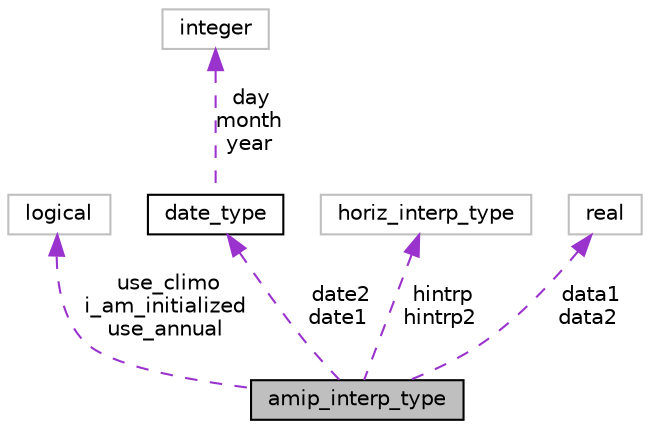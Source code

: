digraph "amip_interp_type"
{
 // INTERACTIVE_SVG=YES
 // LATEX_PDF_SIZE
  edge [fontname="Helvetica",fontsize="10",labelfontname="Helvetica",labelfontsize="10"];
  node [fontname="Helvetica",fontsize="10",shape=record];
  Node1 [label="amip_interp_type",height=0.2,width=0.4,color="black", fillcolor="grey75", style="filled", fontcolor="black",tooltip="Contains information needed by the interpolation module (exchange_mod) and buffers data."];
  Node2 -> Node1 [dir="back",color="darkorchid3",fontsize="10",style="dashed",label=" use_climo\ni_am_initialized\nuse_annual" ,fontname="Helvetica"];
  Node2 [label="logical",height=0.2,width=0.4,color="grey75", fillcolor="white", style="filled",tooltip=" "];
  Node3 -> Node1 [dir="back",color="darkorchid3",fontsize="10",style="dashed",label=" date2\ndate1" ,fontname="Helvetica"];
  Node3 [label="date_type",height=0.2,width=0.4,color="black", fillcolor="white", style="filled",URL="$group__amip__interp__mod.html#structamip__interp__mod_1_1date__type",tooltip="Private data type for representing a calendar date."];
  Node4 -> Node3 [dir="back",color="darkorchid3",fontsize="10",style="dashed",label=" day\nmonth\nyear" ,fontname="Helvetica"];
  Node4 [label="integer",height=0.2,width=0.4,color="grey75", fillcolor="white", style="filled",tooltip=" "];
  Node5 -> Node1 [dir="back",color="darkorchid3",fontsize="10",style="dashed",label=" hintrp\nhintrp2" ,fontname="Helvetica"];
  Node5 [label="horiz_interp_type",height=0.2,width=0.4,color="grey75", fillcolor="white", style="filled",tooltip=" "];
  Node6 -> Node1 [dir="back",color="darkorchid3",fontsize="10",style="dashed",label=" data1\ndata2" ,fontname="Helvetica"];
  Node6 [label="real",height=0.2,width=0.4,color="grey75", fillcolor="white", style="filled",tooltip=" "];
}
